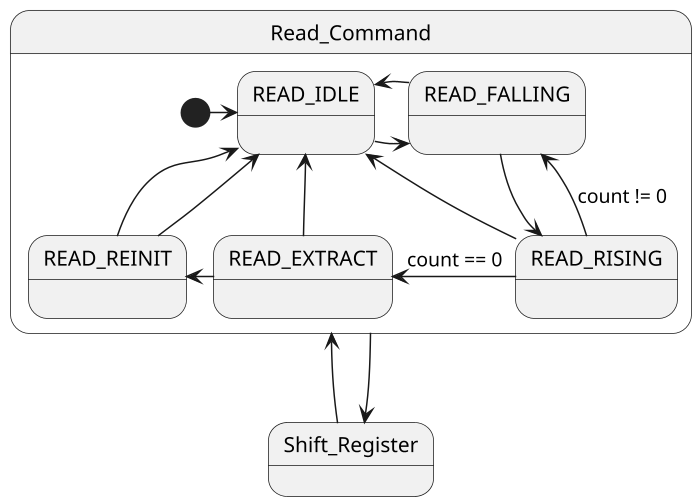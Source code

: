 @startuml
scale 700 width
'scale 550 height

Shift_Register -u-> Read_Command
Read_Command -d-> Shift_Register

state Read_Command {

READ_IDLE    :
READ_FALLING :
READ_RISING  :
READ_EXTRACT :
READ_REINIT  :

[*] -r-> READ_IDLE

READ_IDLE -r-> READ_FALLING

READ_FALLING -d-> READ_RISING : \t
READ_FALLING -l-> READ_IDLE

READ_RISING -l-> READ_EXTRACT : count == 0
READ_RISING -u-> READ_FALLING : count != 0
READ_RISING -l-> READ_IDLE : \t


READ_EXTRACT -l-> READ_REINIT
READ_EXTRACT -l-> READ_IDLE

READ_REINIT -u-> READ_IDLE : \t
READ_REINIT -l-> READ_IDLE : \t
}

state Shift_Register {
}
@enduml
